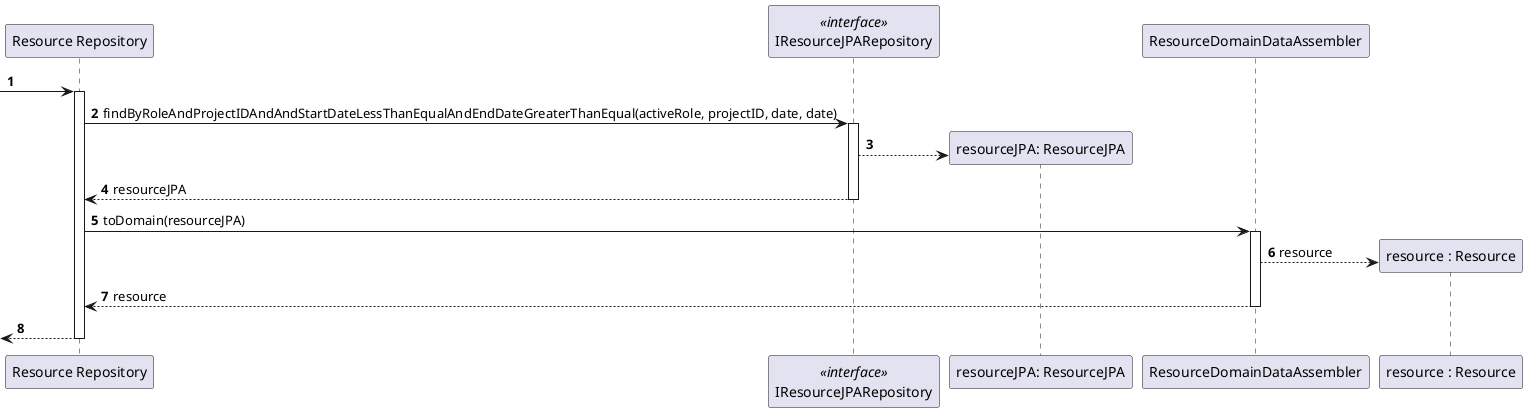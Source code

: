 @startuml
'https://plantuml.com/sequence-diagram

autonumber

participant "Resource Repository" as repoResource
participant "IResourceJPARepository" as resourceJPARepo <<interface>>
participant "resourceJPA: ResourceJPA" as resourceJPA
participant "ResourceDomainDataAssembler" as resourceAssembler
participant "resource : Resource" as res

[-> repoResource
activate repoResource
repoResource ->resourceJPARepo: findByRoleAndProjectIDAndAndStartDateLessThanEqualAndEndDateGreaterThanEqual(activeRole, projectID, date, date)

activate resourceJPARepo
resourceJPARepo --> resourceJPA**
resourceJPARepo --> repoResource : resourceJPA
deactivate resourceJPARepo
repoResource -> resourceAssembler : toDomain(resourceJPA)
activate resourceAssembler
resourceAssembler --> res** : resource
resourceAssembler--> repoResource : resource
deactivate resourceAssembler
[<-- repoResource
deactivate repoResource

@enduml